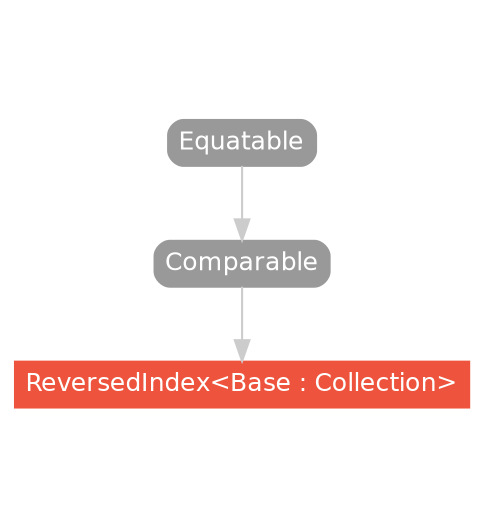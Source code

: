 strict digraph "ReversedIndex<Base : Collection> - Type Hierarchy - SwiftDoc.org" {
    pad="0.1,0.8"
    node [shape=box, style="filled,rounded", color="#999999", fillcolor="#999999", fontcolor=white, fontname=Helvetica, fontnames="Helvetica,sansserif", fontsize=12, margin="0.07,0.05", height="0.3"]
    edge [color="#cccccc"]
    "Comparable" [URL="/protocol/Comparable/hierarchy/"]
    "Equatable" [URL="/protocol/Equatable/hierarchy/"]
    "ReversedIndex<Base : Collection>" [URL="/type/ReversedIndex/", style="filled", fillcolor="#ee543d", color="#ee543d"]    "Comparable" -> "ReversedIndex<Base : Collection>"
    "Equatable" -> "Comparable"
    subgraph Types {
        rank = max; "ReversedIndex<Base : Collection>";
    }
}